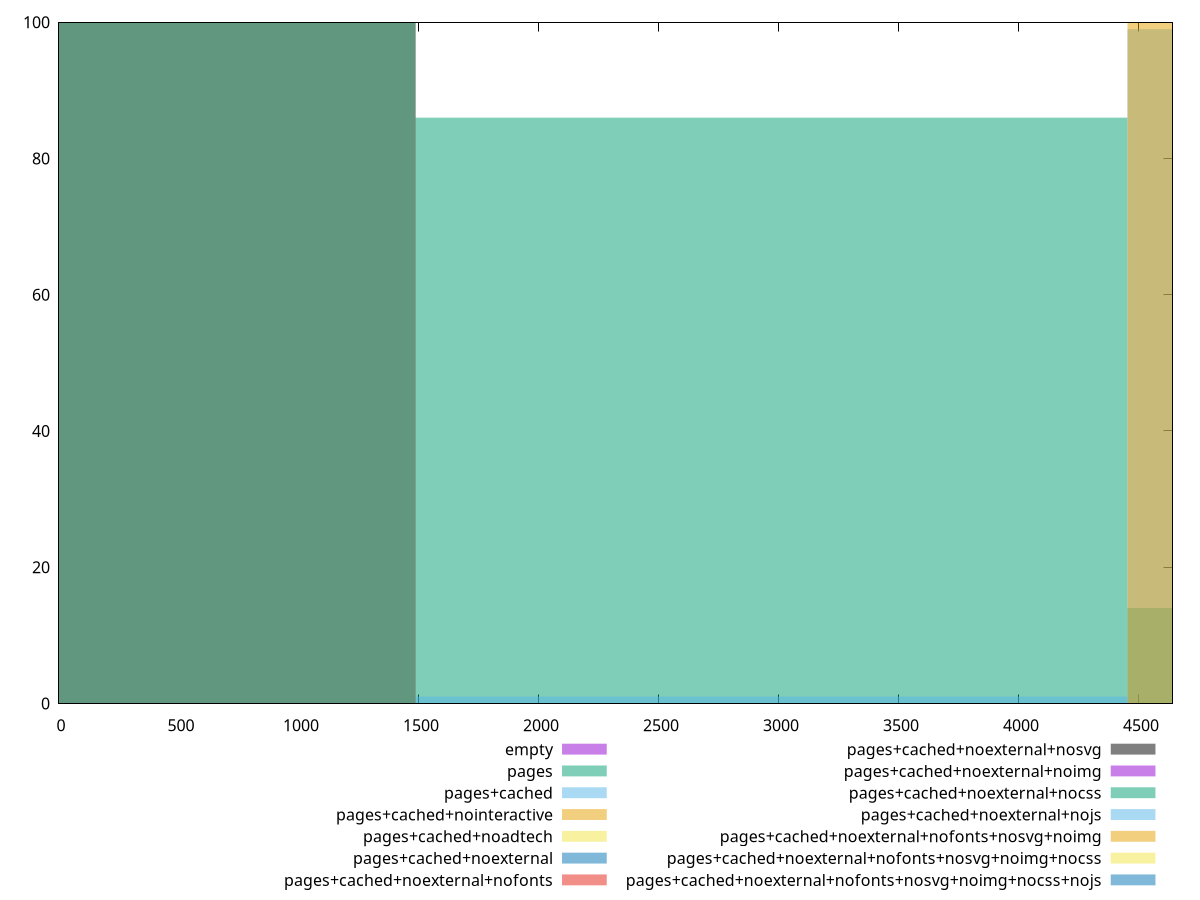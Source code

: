reset

$empty <<EOF
0 100
EOF

$pages <<EOF
2968.320693151937 86
5936.641386303874 14
EOF

$pagesCached <<EOF
2968.320693151937 1
5936.641386303874 99
EOF

$pagesCachedNointeractive <<EOF
5936.641386303874 100
EOF

$pagesCachedNoadtech <<EOF
0 100
EOF

$pagesCachedNoexternal <<EOF
0 100
EOF

$pagesCachedNoexternalNofonts <<EOF
0 100
EOF

$pagesCachedNoexternalNosvg <<EOF
0 100
EOF

$pagesCachedNoexternalNoimg <<EOF
0 100
EOF

$pagesCachedNoexternalNocss <<EOF
0 100
EOF

$pagesCachedNoexternalNojs <<EOF
0 100
EOF

$pagesCachedNoexternalNofontsNosvgNoimg <<EOF
0 100
EOF

$pagesCachedNoexternalNofontsNosvgNoimgNocss <<EOF
0 100
EOF

$pagesCachedNoexternalNofontsNosvgNoimgNocssNojs <<EOF
0 100
EOF

set key outside below
set boxwidth 2968.320693151937
set xrange [0:4640]
set yrange [0:100]
set trange [0:100]
set style fill transparent solid 0.5 noborder
set terminal svg size 640, 620 enhanced background rgb 'white'
set output "report_00007_2020-12-11T15:55:29.892Z/unused-javascript/comparison/histogram/all_raw.svg"

plot $empty title "empty" with boxes, \
     $pages title "pages" with boxes, \
     $pagesCached title "pages+cached" with boxes, \
     $pagesCachedNointeractive title "pages+cached+nointeractive" with boxes, \
     $pagesCachedNoadtech title "pages+cached+noadtech" with boxes, \
     $pagesCachedNoexternal title "pages+cached+noexternal" with boxes, \
     $pagesCachedNoexternalNofonts title "pages+cached+noexternal+nofonts" with boxes, \
     $pagesCachedNoexternalNosvg title "pages+cached+noexternal+nosvg" with boxes, \
     $pagesCachedNoexternalNoimg title "pages+cached+noexternal+noimg" with boxes, \
     $pagesCachedNoexternalNocss title "pages+cached+noexternal+nocss" with boxes, \
     $pagesCachedNoexternalNojs title "pages+cached+noexternal+nojs" with boxes, \
     $pagesCachedNoexternalNofontsNosvgNoimg title "pages+cached+noexternal+nofonts+nosvg+noimg" with boxes, \
     $pagesCachedNoexternalNofontsNosvgNoimgNocss title "pages+cached+noexternal+nofonts+nosvg+noimg+nocss" with boxes, \
     $pagesCachedNoexternalNofontsNosvgNoimgNocssNojs title "pages+cached+noexternal+nofonts+nosvg+noimg+nocss+nojs" with boxes

reset
